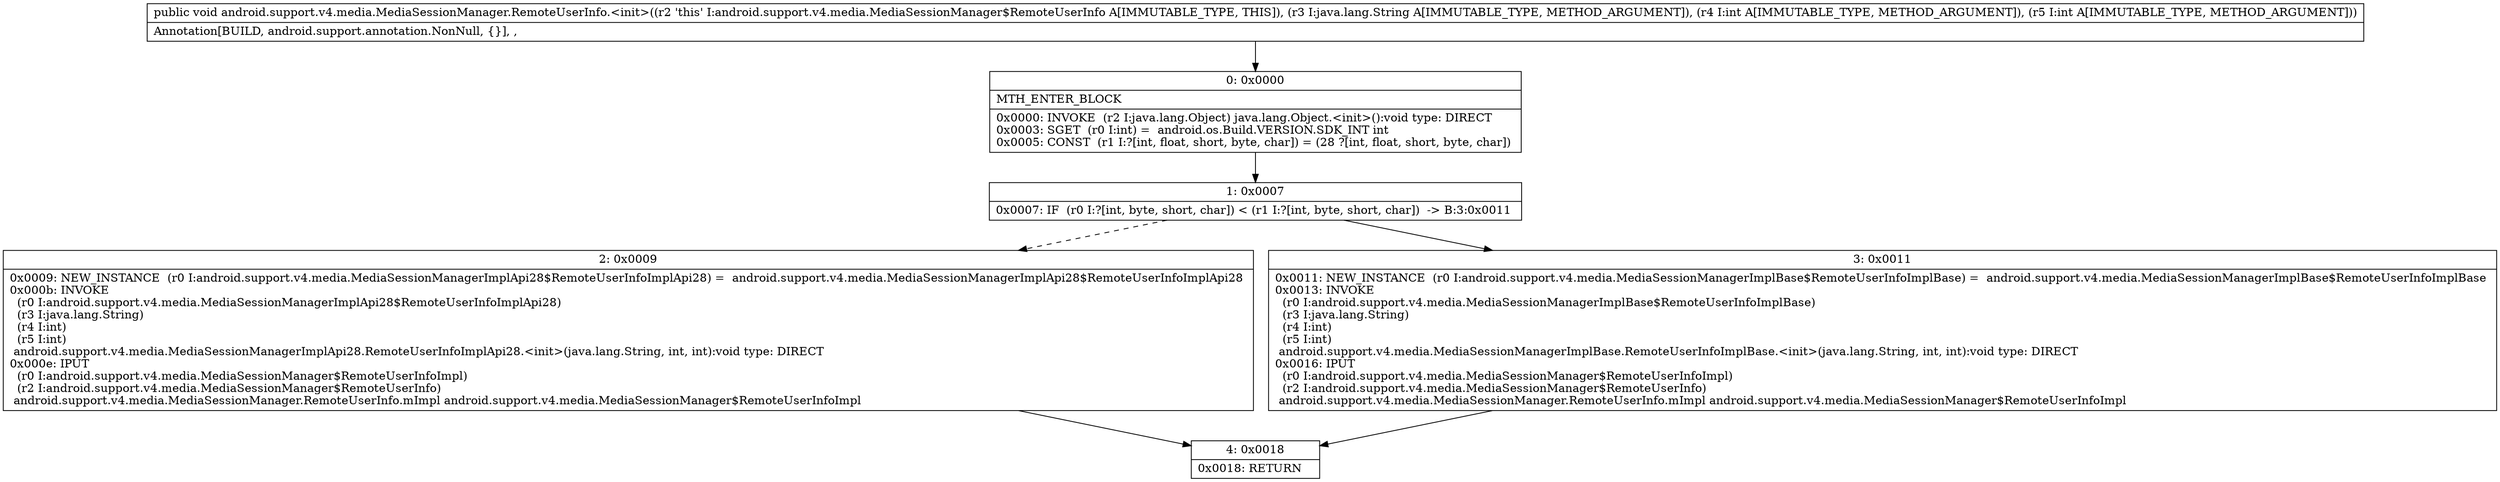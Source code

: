 digraph "CFG forandroid.support.v4.media.MediaSessionManager.RemoteUserInfo.\<init\>(Ljava\/lang\/String;II)V" {
Node_0 [shape=record,label="{0\:\ 0x0000|MTH_ENTER_BLOCK\l|0x0000: INVOKE  (r2 I:java.lang.Object) java.lang.Object.\<init\>():void type: DIRECT \l0x0003: SGET  (r0 I:int) =  android.os.Build.VERSION.SDK_INT int \l0x0005: CONST  (r1 I:?[int, float, short, byte, char]) = (28 ?[int, float, short, byte, char]) \l}"];
Node_1 [shape=record,label="{1\:\ 0x0007|0x0007: IF  (r0 I:?[int, byte, short, char]) \< (r1 I:?[int, byte, short, char])  \-\> B:3:0x0011 \l}"];
Node_2 [shape=record,label="{2\:\ 0x0009|0x0009: NEW_INSTANCE  (r0 I:android.support.v4.media.MediaSessionManagerImplApi28$RemoteUserInfoImplApi28) =  android.support.v4.media.MediaSessionManagerImplApi28$RemoteUserInfoImplApi28 \l0x000b: INVOKE  \l  (r0 I:android.support.v4.media.MediaSessionManagerImplApi28$RemoteUserInfoImplApi28)\l  (r3 I:java.lang.String)\l  (r4 I:int)\l  (r5 I:int)\l android.support.v4.media.MediaSessionManagerImplApi28.RemoteUserInfoImplApi28.\<init\>(java.lang.String, int, int):void type: DIRECT \l0x000e: IPUT  \l  (r0 I:android.support.v4.media.MediaSessionManager$RemoteUserInfoImpl)\l  (r2 I:android.support.v4.media.MediaSessionManager$RemoteUserInfo)\l android.support.v4.media.MediaSessionManager.RemoteUserInfo.mImpl android.support.v4.media.MediaSessionManager$RemoteUserInfoImpl \l}"];
Node_3 [shape=record,label="{3\:\ 0x0011|0x0011: NEW_INSTANCE  (r0 I:android.support.v4.media.MediaSessionManagerImplBase$RemoteUserInfoImplBase) =  android.support.v4.media.MediaSessionManagerImplBase$RemoteUserInfoImplBase \l0x0013: INVOKE  \l  (r0 I:android.support.v4.media.MediaSessionManagerImplBase$RemoteUserInfoImplBase)\l  (r3 I:java.lang.String)\l  (r4 I:int)\l  (r5 I:int)\l android.support.v4.media.MediaSessionManagerImplBase.RemoteUserInfoImplBase.\<init\>(java.lang.String, int, int):void type: DIRECT \l0x0016: IPUT  \l  (r0 I:android.support.v4.media.MediaSessionManager$RemoteUserInfoImpl)\l  (r2 I:android.support.v4.media.MediaSessionManager$RemoteUserInfo)\l android.support.v4.media.MediaSessionManager.RemoteUserInfo.mImpl android.support.v4.media.MediaSessionManager$RemoteUserInfoImpl \l}"];
Node_4 [shape=record,label="{4\:\ 0x0018|0x0018: RETURN   \l}"];
MethodNode[shape=record,label="{public void android.support.v4.media.MediaSessionManager.RemoteUserInfo.\<init\>((r2 'this' I:android.support.v4.media.MediaSessionManager$RemoteUserInfo A[IMMUTABLE_TYPE, THIS]), (r3 I:java.lang.String A[IMMUTABLE_TYPE, METHOD_ARGUMENT]), (r4 I:int A[IMMUTABLE_TYPE, METHOD_ARGUMENT]), (r5 I:int A[IMMUTABLE_TYPE, METHOD_ARGUMENT]))  | Annotation[BUILD, android.support.annotation.NonNull, \{\}], , \l}"];
MethodNode -> Node_0;
Node_0 -> Node_1;
Node_1 -> Node_2[style=dashed];
Node_1 -> Node_3;
Node_2 -> Node_4;
Node_3 -> Node_4;
}

